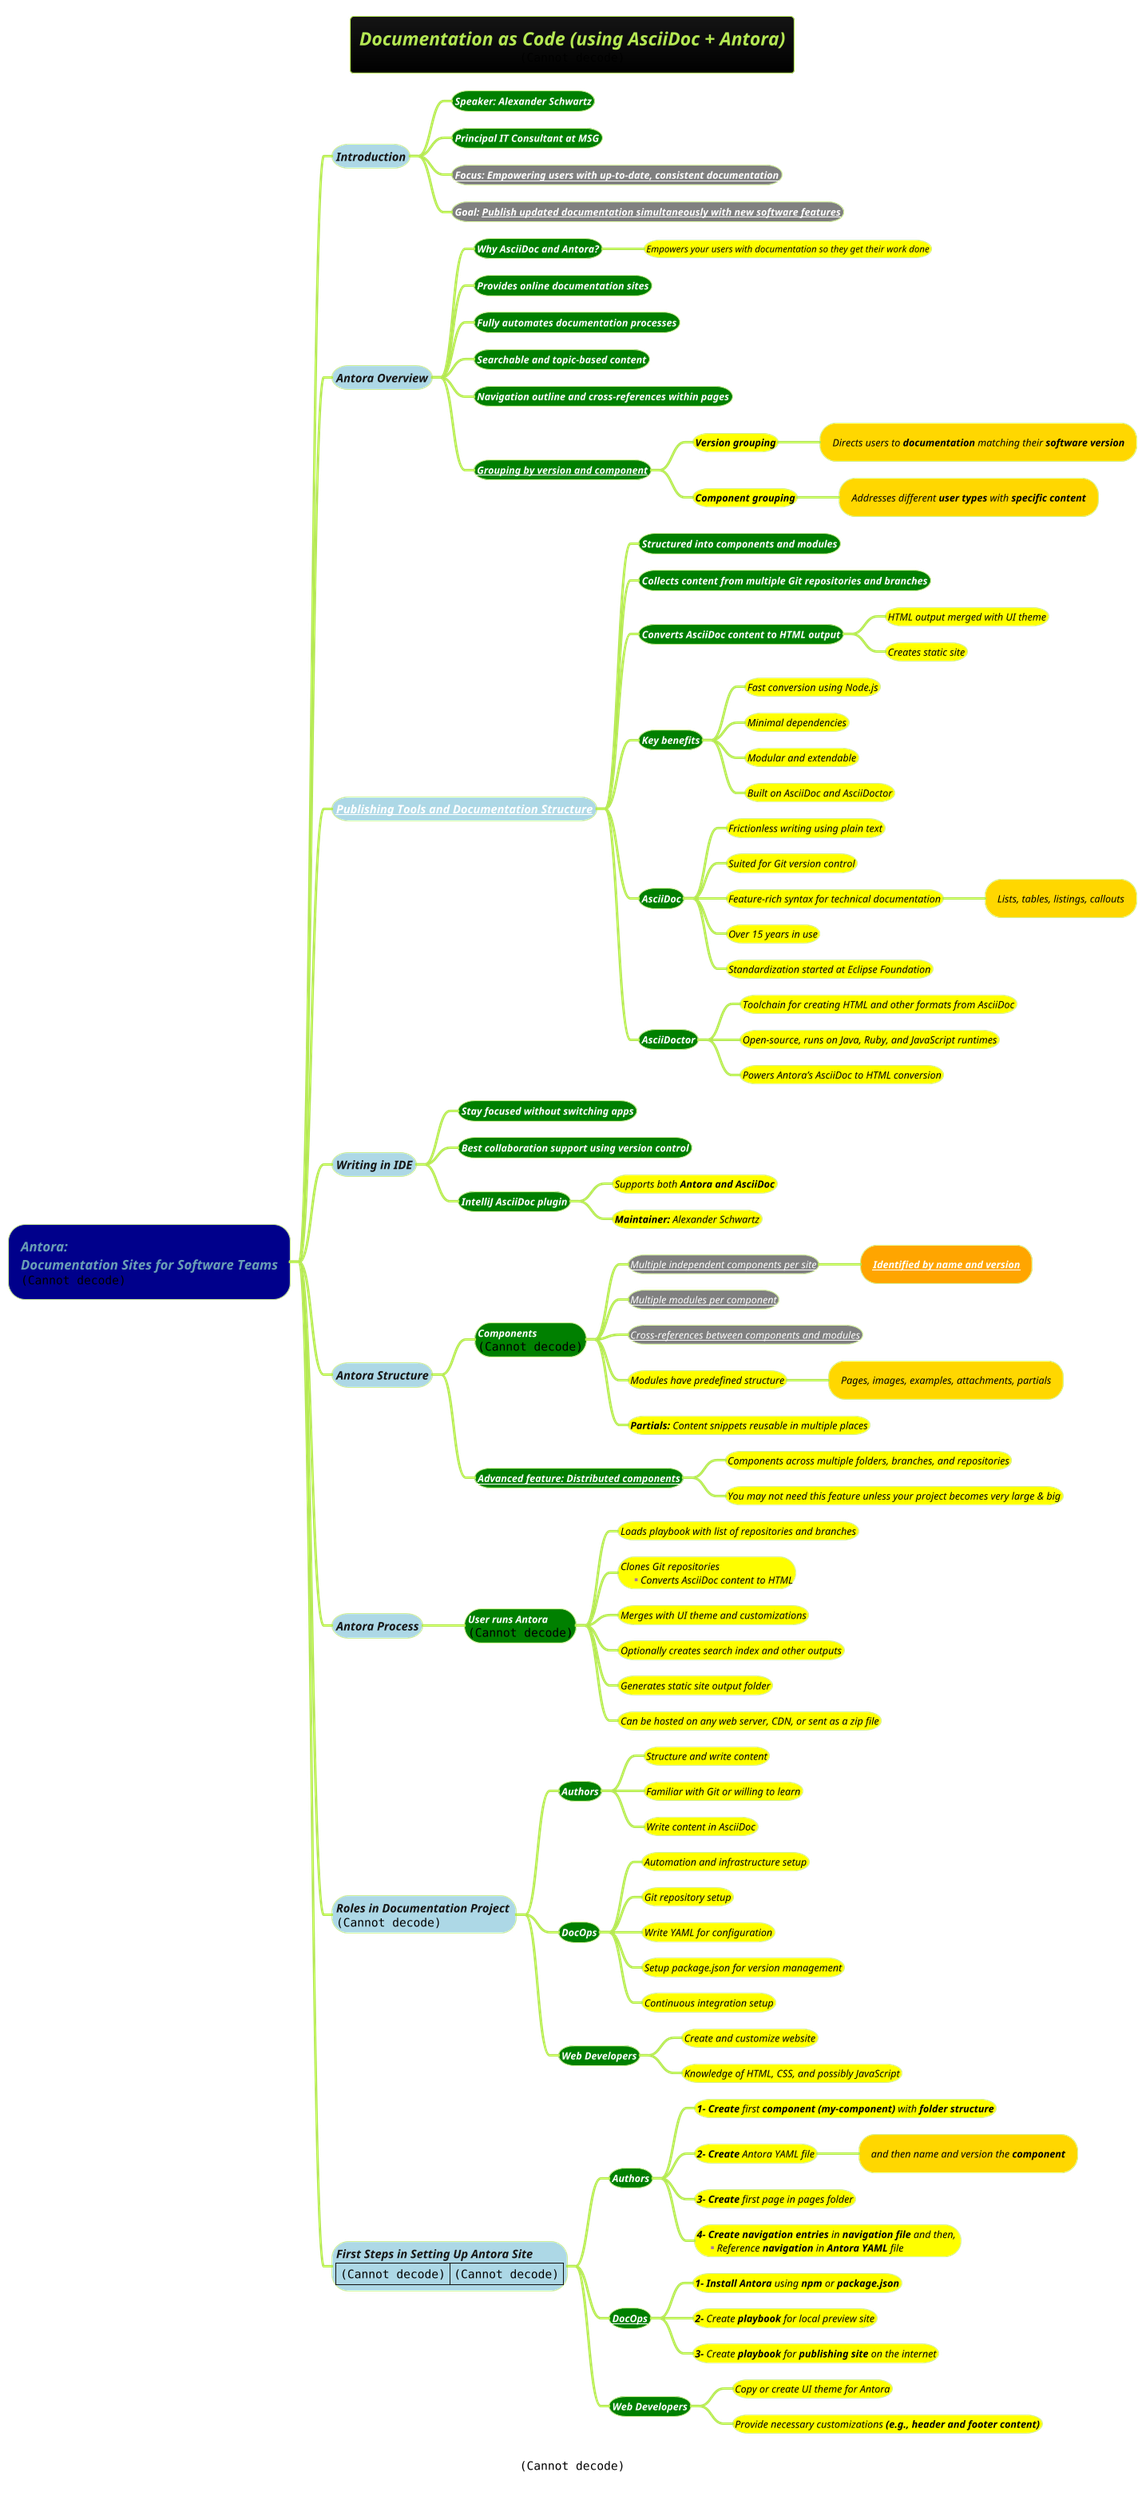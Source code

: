 @startmindmap
title = <i><size:18>Documentation as Code (using AsciiDoc + Antora) \n<img:images/img_911.png{scale=.4}>
!theme hacker

caption <img:images/img_903.png{scale=.8}>

*[#darkblue] <i>Antora: \n<i>Documentation Sites for Software Teams\n<img:images/img_907.png{scale=.16}>
**[#lightblue] <i>Introduction
***[#green] <b><i><color #white>Speaker: Alexander Schwartz
***[#green] <b><i><color #white>Principal IT Consultant at MSG
***[#grey] <b><i><color #white>[[/images/img_0.png Focus: Empowering users with up-to-date, consistent documentation]]
***[#grey] <b><i><color #white>Goal: [[/images/img_0.png Publish updated documentation simultaneously with new software features]]
**[#lightblue] <i>Antora Overview
***[#green] <b><i><color #white>Why AsciiDoc and Antora?
****[#yellow] <i><color #black>Empowers your users with documentation so they get their work done
***[#green] <b><i><color #white>Provides online documentation sites
***[#green] <b><i><color #white>Fully automates documentation processes
***[#green] <b><i><color #white>Searchable and topic-based content
***[#green] <b><i><color #white>Navigation outline and cross-references within pages
***[#green] <b><i><color #white>[[docs/3-programming-languages/Venkat-Subramaniam/documentation-project/images/img_910.png Grouping by version and component]]
****[#yellow] <i><color #black><size:12><b>Version grouping
*****[#gold] <i><color #black><size:12>Directs users to **documentation** matching their <b>software version
****[#yellow] <i><color #black><size:12><b>Component grouping
*****[#gold] <i><color #black><size:12>Addresses different **user types** with <b>specific content
**[#lightblue] <i>[[/images/img_1.png Publishing Tools and Documentation Structure]]
***[#green] <b><i><color #white>Structured into components and modules
***[#green] <b><i><color #white>Collects content from multiple Git repositories and branches
***[#green] <b><i><color #white>Converts AsciiDoc content to HTML output
****[#yellow] <i><color #black><size:12>HTML output merged with UI theme
****[#yellow] <i><color #black><size:12>Creates static site
***[#green] <b><i><color #white>Key benefits
****[#yellow] <i><color #black><size:12>Fast conversion using Node.js
****[#yellow] <i><color #black><size:12>Minimal dependencies
****[#yellow] <i><color #black><size:12>Modular and extendable
****[#yellow] <i><color #black><size:12>Built on AsciiDoc and AsciiDoctor
***[#green] <b><i><color #white>AsciiDoc
****[#yellow] <i><color #black><size:12>Frictionless writing using plain text
****[#yellow] <i><color #black><size:12>Suited for Git version control
****[#yellow] <i><color #black><size:12>Feature-rich syntax for technical documentation
*****[#gold] <i><color #black><size:12>Lists, tables, listings, callouts
****[#yellow] <i><color #black><size:12>Over 15 years in use
****[#yellow] <i><color #black><size:12>Standardization started at Eclipse Foundation
***[#green] <b><i><color #white>AsciiDoctor
****[#yellow] <i><color #black><size:12>Toolchain for creating HTML and other formats from AsciiDoc
****[#yellow] <i><color #black><size:12>Open-source, runs on Java, Ruby, and JavaScript runtimes
****[#yellow] <i><color #black><size:12>Powers Antora’s AsciiDoc to HTML conversion
**[#lightblue] <i>Writing in IDE
***[#green] <b><i><color #white>Stay focused without switching apps
***[#green] <b><i><color #white>Best collaboration support using version control
***[#green] <b><i><color #white>IntelliJ AsciiDoc plugin
****[#yellow] <i><color #black><size:12>Supports both <b>Antora and AsciiDoc
****[#yellow] <i><color #black><size:12>**Maintainer:** Alexander Schwartz
**[#lightblue] <i>Antora Structure
***[#green] <b><i><color #white>Components \n<img:images/img_9.png{scale=.2}>
****[#grey] <i><color #black><size:12>[[/images/img_2.png Multiple independent components per site]]
*****[#orange] <i><color #black><size:12><b>[[/images/img_3.png Identified by name and version]]
****[#grey] <i><color #black><size:12>[[/images/img_3.png Multiple modules per component]]
****[#grey] <i><color #black><size:12>[[/images/img_4.png Cross-references between components and modules]]
****[#yellow] <i><color #black><size:12>Modules have predefined structure
*****[#gold] <i><color #black><size:12>Pages, images, examples, attachments, partials
****[#yellow] <i><color #black><size:12>**Partials:** Content snippets reusable in multiple places
***[#green] <b><i><color #white>[[/images/img_4.png Advanced feature: Distributed components]]
****[#yellow] <i><color #black><size:12>Components across multiple folders, branches, and repositories
****[#yellow] <i><color #black><size:12>You may not need this feature unless your project becomes very large & big
**[#lightblue] <i>Antora Process
***[#green] <b><i><color #white>User runs Antora \n<img:images/img_5.png{scale=.73}>
****[#yellow] <i><color #black><size:12>Loads playbook with list of repositories and branches
****[#yellow] <i><color #black><size:12>Clones Git repositories \n***<i><color #black><size:12>Converts AsciiDoc content to HTML
****[#yellow] <i><color #black><size:12>Merges with UI theme and customizations
****[#yellow] <i><color #black><size:12>Optionally creates search index and other outputs
****[#yellow] <i><color #black><size:12>Generates static site output folder
****[#yellow] <i><color #black><size:12>Can be hosted on any web server, CDN, or sent as a zip file
**[#lightblue] <i>Roles in Documentation Project \n<img:images/img_6.png{scale=.76}>
***[#green] <b><i><color #white>Authors
****[#yellow] <i><color #black><size:12>Structure and write content
****[#yellow] <i><color #black><size:12>Familiar with Git or willing to learn
****[#yellow] <i><color #black><size:12>Write content in AsciiDoc
***[#green] <b><i><color #white>DocOps
****[#yellow] <i><color #black><size:12>Automation and infrastructure setup
****[#yellow] <i><color #black><size:12>Git repository setup
****[#yellow] <i><color #black><size:12>Write YAML for configuration
****[#yellow] <i><color #black><size:12>Setup package.json for version management
****[#yellow] <i><color #black><size:12>Continuous integration setup
***[#green] <b><i><color #white>Web Developers
****[#yellow] <i><color #black><size:12>Create and customize website
****[#yellow] <i><color #black><size:12>Knowledge of HTML, CSS, and possibly JavaScript
**[#lightblue] <i>First Steps in Setting Up Antora Site \n|<img:images/img_7.png>|<img:images/img_8.png>|
***[#green] <b><i><color #white>Authors
****[#yellow] <i><color #black><size:12>**1- Create** first **component (my-component)** with <b>folder structure
****[#yellow] <i><color #black><size:12>**2- Create** Antora YAML file
*****[#gold] <i><color #black><size:12>and then name and version the <b>component
****[#yellow] <i><color #black><size:12>**3- Create** first page in pages folder
****[#yellow] <i><color #black><size:12>**4- Create** **navigation entries** in **navigation file** and then, \n***<i><color #black><size:12>Reference **navigation** in **Antora YAML** file
***[#green] <b><i><color #white>[[/images/img_10.png DocOps]]
****[#yellow] <i><color #black><size:12>**1- Install Antora** using **npm** or <b>package.json
****[#yellow] <i><color #black><size:12>**2-** Create **playbook** for local preview site
****[#yellow] <i><color #black><size:12>**3-** Create **playbook** for **publishing site** on the internet
***[#green] <b><i><color #white>Web Developers
****[#yellow] <i><color #black><size:12>Copy or create UI theme for Antora
****[#yellow] <i><color #black><size:12>Provide necessary customizations <b>(e.g., header and footer content)
@endmindmap